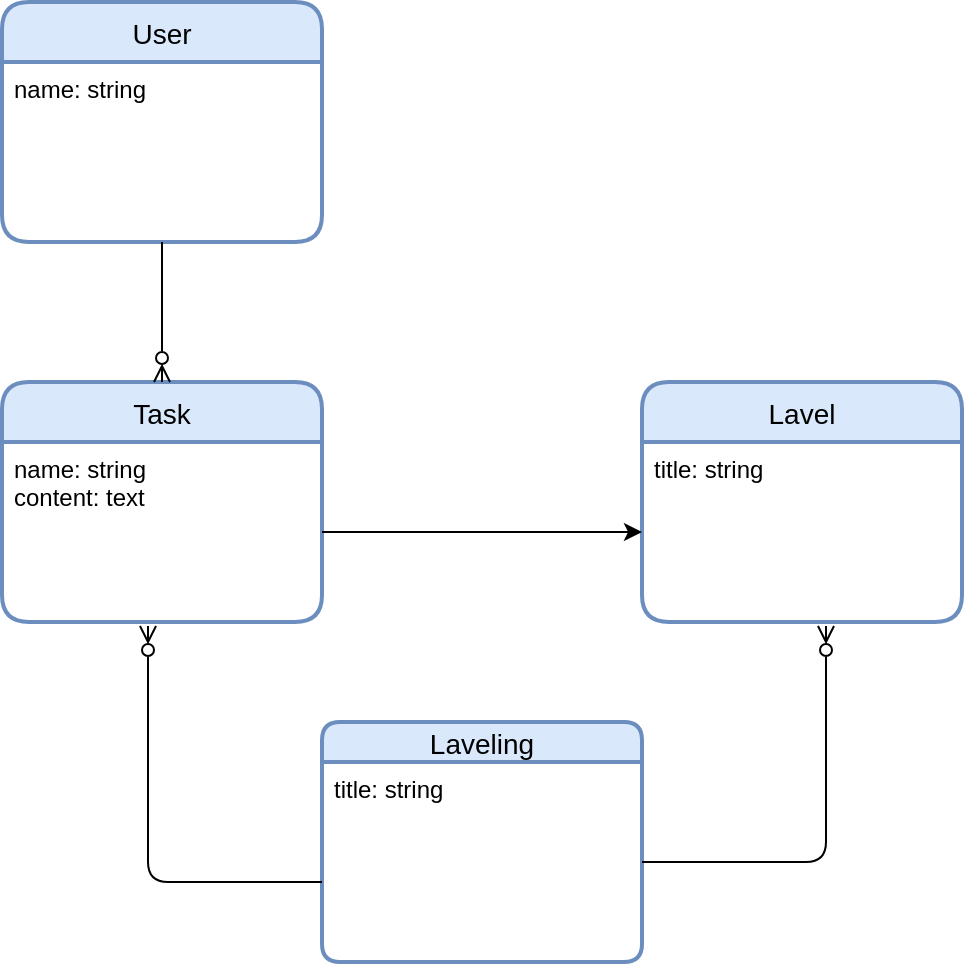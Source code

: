 <mxfile>
    <diagram id="mKZgXIBlkfnWuEQX6fgX" name="ページ1">
        <mxGraphModel dx="719" dy="701" grid="1" gridSize="10" guides="1" tooltips="1" connect="1" arrows="1" fold="1" page="1" pageScale="1" pageWidth="827" pageHeight="1169" background="#ffffff" math="0" shadow="0">
            <root>
                <mxCell id="0"/>
                <mxCell id="1" parent="0"/>
                <mxCell id="24" value="User" style="swimlane;childLayout=stackLayout;horizontal=1;startSize=30;horizontalStack=0;rounded=1;fontSize=14;fontStyle=0;strokeWidth=2;resizeParent=0;resizeLast=1;shadow=0;dashed=0;align=center;fillColor=#dae8fc;strokeColor=#6c8ebf;" parent="1" vertex="1">
                    <mxGeometry x="70" y="90" width="160" height="120" as="geometry"/>
                </mxCell>
                <mxCell id="25" value="name: string" style="align=left;strokeColor=none;fillColor=none;spacingLeft=4;fontSize=12;verticalAlign=top;resizable=0;rotatable=0;part=1;" parent="24" vertex="1">
                    <mxGeometry y="30" width="160" height="90" as="geometry"/>
                </mxCell>
                <mxCell id="27" value="Task" style="swimlane;childLayout=stackLayout;horizontal=1;startSize=30;horizontalStack=0;rounded=1;fontSize=14;fontStyle=0;strokeWidth=2;resizeParent=0;resizeLast=1;shadow=0;dashed=0;align=center;fillColor=#dae8fc;strokeColor=#6c8ebf;" parent="1" vertex="1">
                    <mxGeometry x="70" y="280" width="160" height="120" as="geometry"/>
                </mxCell>
                <mxCell id="28" value="name: string&#10;content: text" style="align=left;strokeColor=none;fillColor=none;spacingLeft=4;fontSize=12;verticalAlign=top;resizable=0;rotatable=0;part=1;" parent="27" vertex="1">
                    <mxGeometry y="30" width="160" height="90" as="geometry"/>
                </mxCell>
                <mxCell id="29" style="edgeStyle=none;html=1;endArrow=ERzeroToMany;endFill=0;" parent="1" source="25" target="27" edge="1">
                    <mxGeometry relative="1" as="geometry"/>
                </mxCell>
                <mxCell id="30" value="Lavel" style="swimlane;childLayout=stackLayout;horizontal=1;startSize=30;horizontalStack=0;rounded=1;fontSize=14;fontStyle=0;strokeWidth=2;resizeParent=0;resizeLast=1;shadow=0;dashed=0;align=center;fillColor=#dae8fc;strokeColor=#6c8ebf;" parent="1" vertex="1">
                    <mxGeometry x="390" y="280" width="160" height="120" as="geometry"/>
                </mxCell>
                <mxCell id="31" value="title: string" style="align=left;strokeColor=none;fillColor=none;spacingLeft=4;fontSize=12;verticalAlign=top;resizable=0;rotatable=0;part=1;" parent="30" vertex="1">
                    <mxGeometry y="30" width="160" height="90" as="geometry"/>
                </mxCell>
                <mxCell id="32" style="edgeStyle=elbowEdgeStyle;html=1;elbow=vertical;" parent="1" source="28" target="30" edge="1">
                    <mxGeometry relative="1" as="geometry"/>
                </mxCell>
                <mxCell id="33" value="Laveling" style="swimlane;childLayout=stackLayout;horizontal=1;startSize=20;horizontalStack=0;rounded=1;fontSize=14;fontStyle=0;strokeWidth=2;resizeParent=0;resizeLast=1;shadow=0;dashed=0;align=center;fillColor=#dae8fc;strokeColor=#6c8ebf;" parent="1" vertex="1">
                    <mxGeometry x="230" y="450" width="160" height="120" as="geometry"/>
                </mxCell>
                <mxCell id="34" value="title: string" style="align=left;strokeColor=none;fillColor=none;spacingLeft=4;fontSize=12;verticalAlign=top;resizable=0;rotatable=0;part=1;" parent="33" vertex="1">
                    <mxGeometry y="20" width="160" height="100" as="geometry"/>
                </mxCell>
                <mxCell id="39" style="edgeStyle=elbowEdgeStyle;html=1;entryX=0.456;entryY=1.022;entryDx=0;entryDy=0;entryPerimeter=0;endArrow=ERzeroToMany;endFill=0;" parent="1" source="34" target="28" edge="1">
                    <mxGeometry relative="1" as="geometry">
                        <Array as="points">
                            <mxPoint x="143" y="530"/>
                        </Array>
                    </mxGeometry>
                </mxCell>
                <mxCell id="40" style="edgeStyle=elbowEdgeStyle;html=1;entryX=0.575;entryY=1.022;entryDx=0;entryDy=0;entryPerimeter=0;endArrow=ERzeroToMany;endFill=0;" parent="1" source="34" target="31" edge="1">
                    <mxGeometry relative="1" as="geometry">
                        <Array as="points">
                            <mxPoint x="482" y="520"/>
                            <mxPoint x="470" y="510"/>
                            <mxPoint x="480" y="530"/>
                        </Array>
                    </mxGeometry>
                </mxCell>
            </root>
        </mxGraphModel>
    </diagram>
</mxfile>